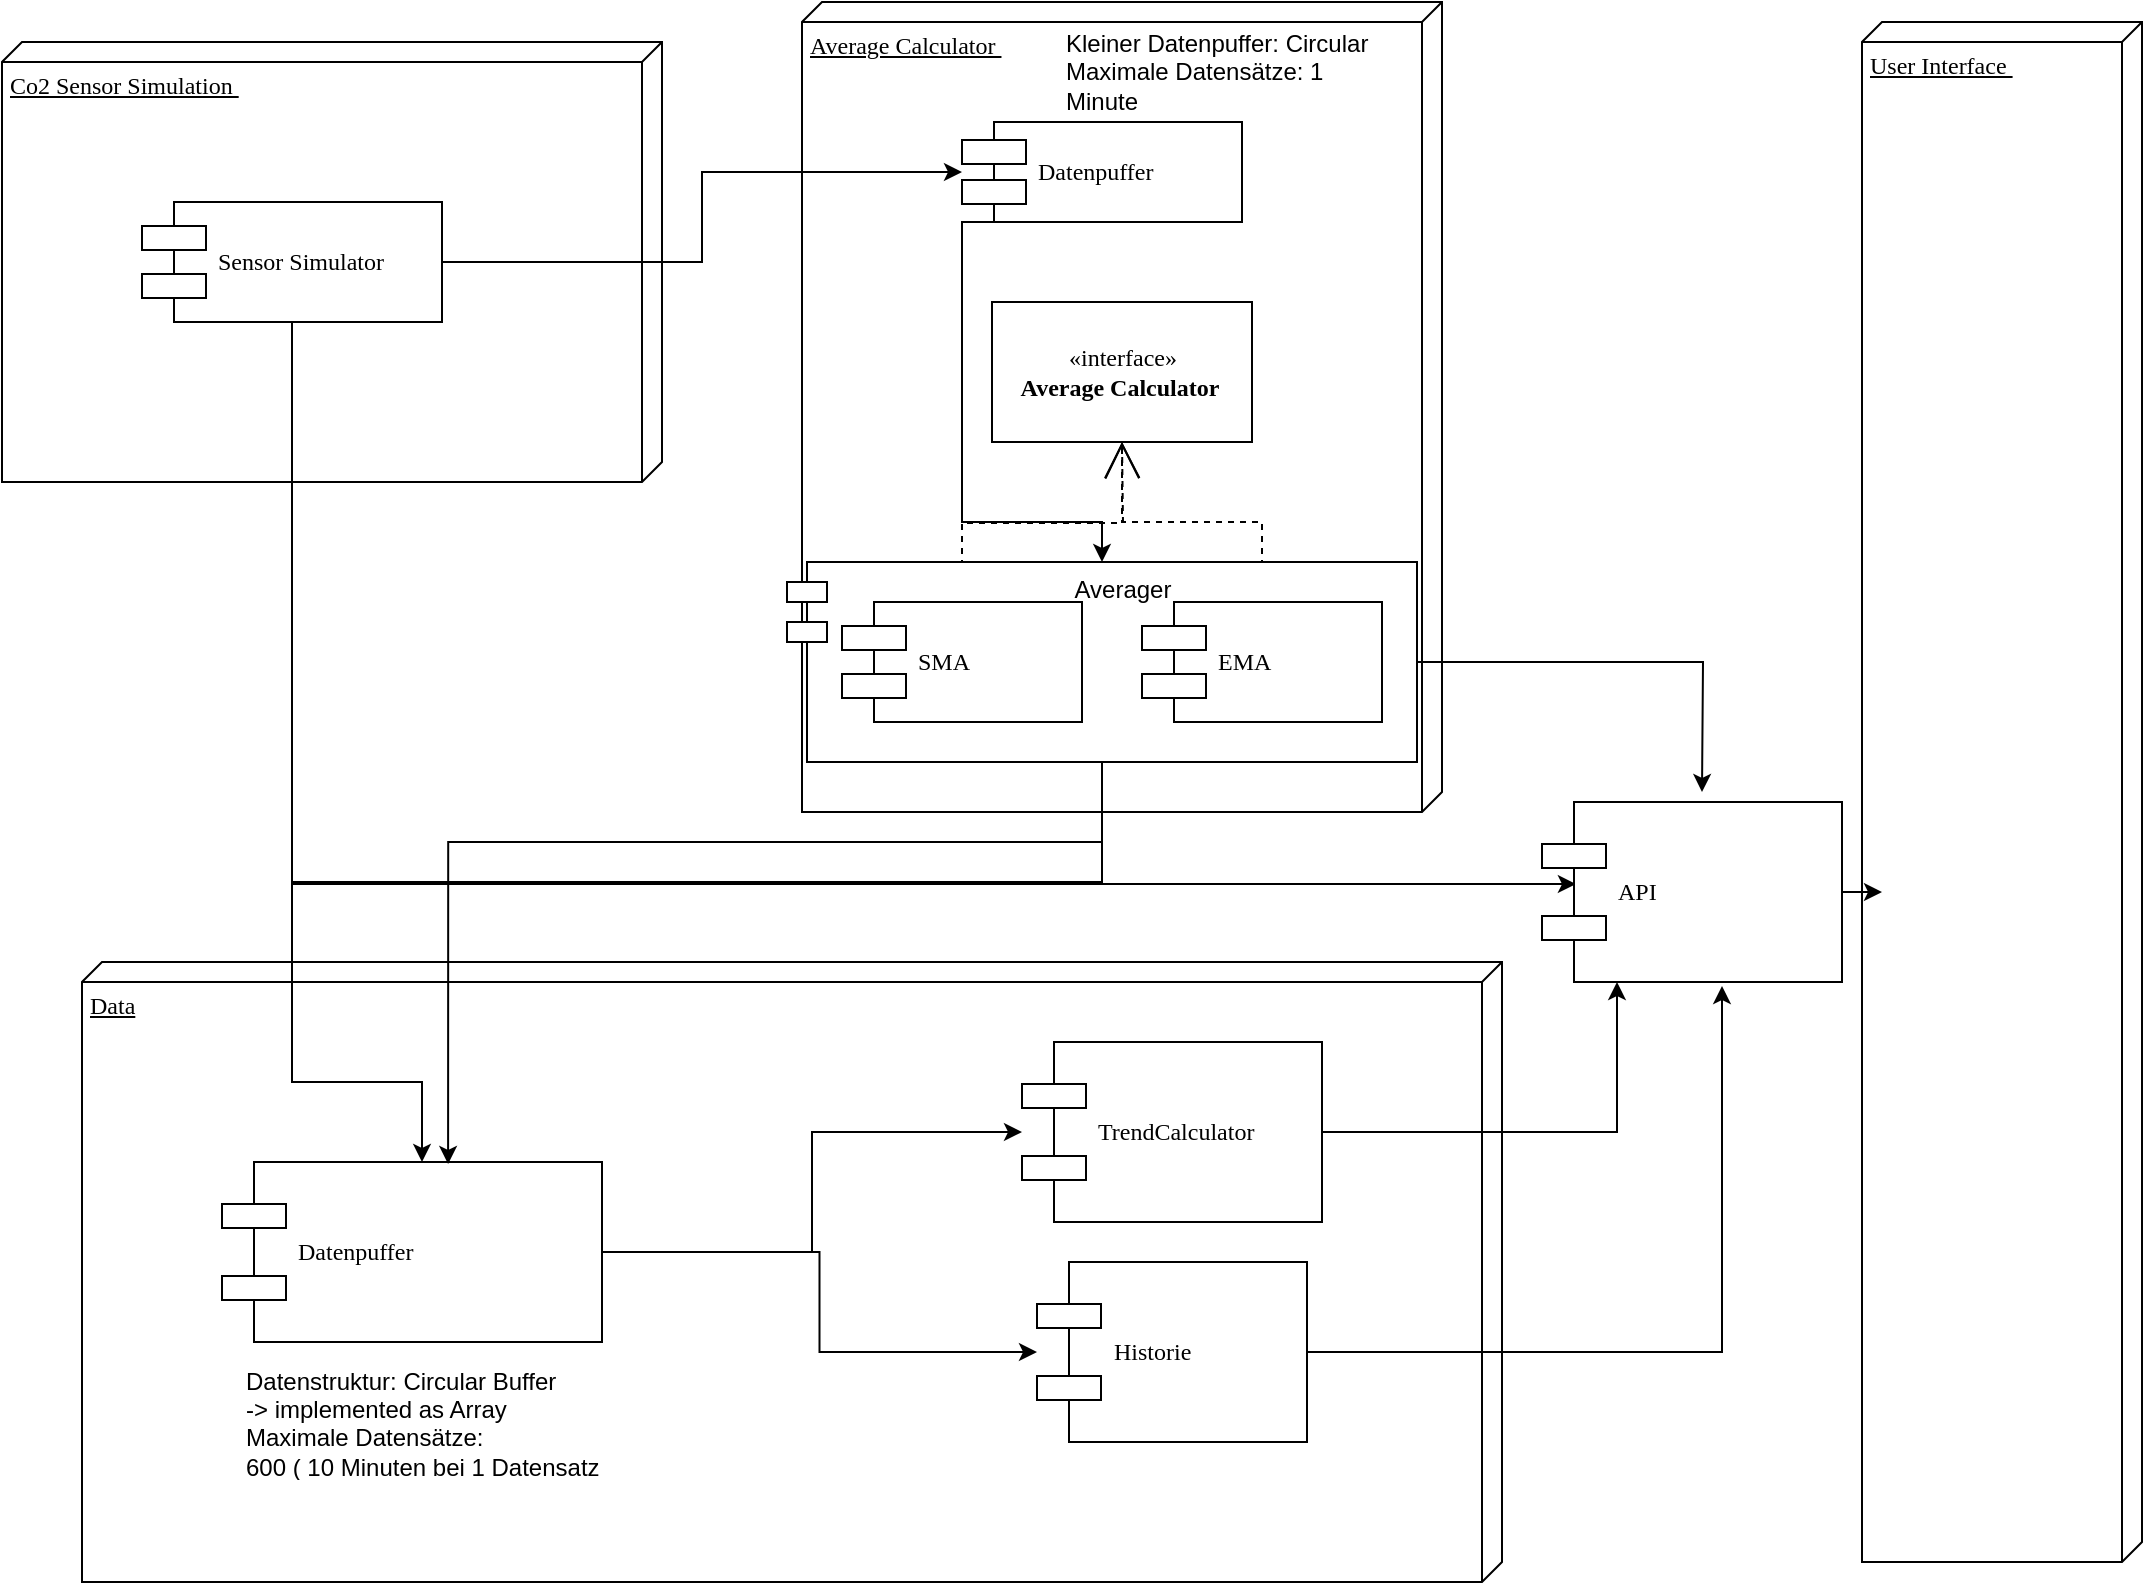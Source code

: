 <mxfile version="24.7.5">
  <diagram name="Page-1" id="5f0bae14-7c28-e335-631c-24af17079c00">
    <mxGraphModel dx="1306" dy="832" grid="1" gridSize="10" guides="1" tooltips="1" connect="1" arrows="1" fold="1" page="1" pageScale="1" pageWidth="1100" pageHeight="850" background="none" math="0" shadow="0">
      <root>
        <mxCell id="0" />
        <mxCell id="1" parent="0" />
        <mxCell id="39150e848f15840c-1" value="Co2 Sensor Simulation&amp;nbsp;" style="verticalAlign=top;align=left;spacingTop=8;spacingLeft=2;spacingRight=12;shape=cube;size=10;direction=south;fontStyle=4;html=1;rounded=0;shadow=0;comic=0;labelBackgroundColor=none;strokeWidth=1;fontFamily=Verdana;fontSize=12" parent="1" vertex="1">
          <mxGeometry x="20" y="40" width="330" height="220" as="geometry" />
        </mxCell>
        <mxCell id="39150e848f15840c-2" value="Average Calculator&amp;nbsp;" style="verticalAlign=top;align=left;spacingTop=8;spacingLeft=2;spacingRight=12;shape=cube;size=10;direction=south;fontStyle=4;html=1;rounded=0;shadow=0;comic=0;labelBackgroundColor=none;strokeWidth=1;fontFamily=Verdana;fontSize=12" parent="1" vertex="1">
          <mxGeometry x="420" y="20" width="320" height="405" as="geometry" />
        </mxCell>
        <mxCell id="39150e848f15840c-3" value="Data" style="verticalAlign=top;align=left;spacingTop=8;spacingLeft=2;spacingRight=12;shape=cube;size=10;direction=south;fontStyle=4;html=1;rounded=0;shadow=0;comic=0;labelBackgroundColor=none;strokeWidth=1;fontFamily=Verdana;fontSize=12" parent="1" vertex="1">
          <mxGeometry x="60" y="500" width="710" height="310" as="geometry" />
        </mxCell>
        <mxCell id="xgpbtPdXY1VR1epWBYFN-4" style="edgeStyle=orthogonalEdgeStyle;rounded=0;orthogonalLoop=1;jettySize=auto;html=1;" parent="1" source="39150e848f15840c-5" target="xgpbtPdXY1VR1epWBYFN-3" edge="1">
          <mxGeometry relative="1" as="geometry" />
        </mxCell>
        <mxCell id="xgpbtPdXY1VR1epWBYFN-9" style="edgeStyle=orthogonalEdgeStyle;rounded=0;orthogonalLoop=1;jettySize=auto;html=1;entryX=0.113;entryY=0.456;entryDx=0;entryDy=0;entryPerimeter=0;" parent="1" source="yPsKBsLQMUbUTYyl0QJ--6" target="S6We1W1pHtm4QpCIwCRR-1" edge="1">
          <mxGeometry relative="1" as="geometry">
            <Array as="points">
              <mxPoint x="570" y="460" />
              <mxPoint x="165" y="460" />
              <mxPoint x="165" y="461" />
            </Array>
          </mxGeometry>
        </mxCell>
        <mxCell id="39150e848f15840c-5" value="Sensor Simulator" style="shape=component;align=left;spacingLeft=36;rounded=0;shadow=0;comic=0;labelBackgroundColor=none;strokeWidth=1;fontFamily=Verdana;fontSize=12;html=1;" parent="1" vertex="1">
          <mxGeometry x="90" y="120" width="150" height="60" as="geometry" />
        </mxCell>
        <mxCell id="39150e848f15840c-8" value="«interface»&lt;br&gt;&lt;b&gt;Average Calculator&amp;nbsp;&lt;/b&gt;" style="html=1;rounded=0;shadow=0;comic=0;labelBackgroundColor=none;strokeWidth=1;fontFamily=Verdana;fontSize=12;align=center;" parent="1" vertex="1">
          <mxGeometry x="515" y="170" width="130" height="70" as="geometry" />
        </mxCell>
        <mxCell id="39150e848f15840c-16" style="edgeStyle=orthogonalEdgeStyle;rounded=0;html=1;dashed=1;labelBackgroundColor=none;startArrow=none;startFill=0;startSize=8;endArrow=open;endFill=0;endSize=16;fontFamily=Verdana;fontSize=12;" parent="1" source="39150e848f15840c-7" target="39150e848f15840c-8" edge="1">
          <mxGeometry relative="1" as="geometry" />
        </mxCell>
        <mxCell id="eX59-adZzxfQ1hKOJ8mb-1" value="User Interface&amp;nbsp;" style="verticalAlign=top;align=left;spacingTop=8;spacingLeft=2;spacingRight=12;shape=cube;size=10;direction=south;fontStyle=4;html=1;rounded=0;shadow=0;comic=0;labelBackgroundColor=none;strokeWidth=1;fontFamily=Verdana;fontSize=12" parent="1" vertex="1">
          <mxGeometry x="950" y="30" width="140" height="770" as="geometry" />
        </mxCell>
        <mxCell id="eX59-adZzxfQ1hKOJ8mb-7" style="edgeStyle=orthogonalEdgeStyle;rounded=0;html=1;dashed=1;labelBackgroundColor=none;startArrow=none;startFill=0;startSize=8;endArrow=open;endFill=0;endSize=16;fontFamily=Verdana;fontSize=12;exitX=0.5;exitY=0;exitDx=0;exitDy=0;" parent="1" source="eX59-adZzxfQ1hKOJ8mb-2" edge="1">
          <mxGeometry relative="1" as="geometry">
            <mxPoint x="640" y="274.5" as="sourcePoint" />
            <mxPoint x="580" y="240" as="targetPoint" />
          </mxGeometry>
        </mxCell>
        <mxCell id="eX59-adZzxfQ1hKOJ8mb-8" value="Historie&amp;nbsp;" style="shape=component;align=left;spacingLeft=36;rounded=0;shadow=0;comic=0;labelBackgroundColor=none;strokeWidth=1;fontFamily=Verdana;fontSize=12;html=1;" parent="1" vertex="1">
          <mxGeometry x="537.5" y="650" width="135" height="90" as="geometry" />
        </mxCell>
        <mxCell id="eX59-adZzxfQ1hKOJ8mb-9" value="TrendCalculator" style="shape=component;align=left;spacingLeft=36;rounded=0;shadow=0;comic=0;labelBackgroundColor=none;strokeWidth=1;fontFamily=Verdana;fontSize=12;html=1;" parent="1" vertex="1">
          <mxGeometry x="530" y="540" width="150" height="90" as="geometry" />
        </mxCell>
        <mxCell id="yPsKBsLQMUbUTYyl0QJ--10" style="edgeStyle=orthogonalEdgeStyle;rounded=0;orthogonalLoop=1;jettySize=auto;html=1;entryX=0.5;entryY=0;entryDx=0;entryDy=0;exitX=0.5;exitY=1;exitDx=0;exitDy=0;" parent="1" source="xgpbtPdXY1VR1epWBYFN-3" target="yPsKBsLQMUbUTYyl0QJ--6" edge="1">
          <mxGeometry relative="1" as="geometry">
            <Array as="points">
              <mxPoint x="500" y="130" />
              <mxPoint x="500" y="280" />
              <mxPoint x="570" y="280" />
            </Array>
          </mxGeometry>
        </mxCell>
        <mxCell id="xgpbtPdXY1VR1epWBYFN-3" value="Datenpuffer" style="shape=component;align=left;spacingLeft=36;rounded=0;shadow=0;comic=0;labelBackgroundColor=none;strokeWidth=1;fontFamily=Verdana;fontSize=12;html=1;" parent="1" vertex="1">
          <mxGeometry x="500" y="80" width="140" height="50" as="geometry" />
        </mxCell>
        <mxCell id="xgpbtPdXY1VR1epWBYFN-14" style="edgeStyle=orthogonalEdgeStyle;rounded=0;orthogonalLoop=1;jettySize=auto;html=1;" parent="1" source="xgpbtPdXY1VR1epWBYFN-7" target="eX59-adZzxfQ1hKOJ8mb-9" edge="1">
          <mxGeometry relative="1" as="geometry" />
        </mxCell>
        <mxCell id="xgpbtPdXY1VR1epWBYFN-15" style="edgeStyle=orthogonalEdgeStyle;rounded=0;orthogonalLoop=1;jettySize=auto;html=1;" parent="1" source="xgpbtPdXY1VR1epWBYFN-7" target="eX59-adZzxfQ1hKOJ8mb-8" edge="1">
          <mxGeometry relative="1" as="geometry" />
        </mxCell>
        <mxCell id="xgpbtPdXY1VR1epWBYFN-7" value="Datenpuffer" style="shape=component;align=left;spacingLeft=36;rounded=0;shadow=0;comic=0;labelBackgroundColor=none;strokeWidth=1;fontFamily=Verdana;fontSize=12;html=1;" parent="1" vertex="1">
          <mxGeometry x="130" y="600" width="190" height="90" as="geometry" />
        </mxCell>
        <mxCell id="xgpbtPdXY1VR1epWBYFN-8" style="edgeStyle=orthogonalEdgeStyle;rounded=0;orthogonalLoop=1;jettySize=auto;html=1;" parent="1" source="39150e848f15840c-5" edge="1">
          <mxGeometry relative="1" as="geometry">
            <Array as="points">
              <mxPoint x="165" y="560" />
              <mxPoint x="230" y="560" />
            </Array>
            <mxPoint x="230" y="600" as="targetPoint" />
          </mxGeometry>
        </mxCell>
        <mxCell id="xgpbtPdXY1VR1epWBYFN-12" style="edgeStyle=orthogonalEdgeStyle;rounded=0;orthogonalLoop=1;jettySize=auto;html=1;entryX=0.25;entryY=1;entryDx=0;entryDy=0;" parent="1" source="eX59-adZzxfQ1hKOJ8mb-9" target="S6We1W1pHtm4QpCIwCRR-1" edge="1">
          <mxGeometry relative="1" as="geometry" />
        </mxCell>
        <mxCell id="xgpbtPdXY1VR1epWBYFN-13" style="edgeStyle=orthogonalEdgeStyle;rounded=0;orthogonalLoop=1;jettySize=auto;html=1;" parent="1" source="eX59-adZzxfQ1hKOJ8mb-8" edge="1">
          <mxGeometry relative="1" as="geometry">
            <Array as="points">
              <mxPoint x="880" y="695" />
            </Array>
            <mxPoint x="880" y="512" as="targetPoint" />
          </mxGeometry>
        </mxCell>
        <mxCell id="yPsKBsLQMUbUTYyl0QJ--2" value="Datenstruktur: Circular Buffer &#xa;-&gt; implemented as Array&#xa;Maximale Datensätze: &#xa;600 ( 10 Minuten bei 1 Datensatz pro Sekunde) &#xa;&#xa;" style="text;overflow=hidden;rounded=0;align=left;verticalAlign=middle;horizontal=1;spacing=2;whiteSpace=wrap;" parent="1" vertex="1">
          <mxGeometry x="140" y="700" width="180" height="60" as="geometry" />
        </mxCell>
        <mxCell id="yPsKBsLQMUbUTYyl0QJ--4" value="Kleiner Datenpuffer: Circular &#xa;Maximale Datensätze: 1 Minute " style="text;overflow=hidden;rounded=0;align=left;verticalAlign=middle;horizontal=1;spacing=2;whiteSpace=wrap;" parent="1" vertex="1">
          <mxGeometry x="550" y="30" width="170" height="50" as="geometry" />
        </mxCell>
        <mxCell id="yPsKBsLQMUbUTYyl0QJ--8" style="edgeStyle=orthogonalEdgeStyle;rounded=0;orthogonalLoop=1;jettySize=auto;html=1;" parent="1" source="yPsKBsLQMUbUTYyl0QJ--6" edge="1">
          <mxGeometry relative="1" as="geometry">
            <mxPoint x="870" y="415" as="targetPoint" />
          </mxGeometry>
        </mxCell>
        <mxCell id="yPsKBsLQMUbUTYyl0QJ--6" value="Averager" style="shape=module;align=left;spacingLeft=20;align=center;verticalAlign=top;whiteSpace=wrap;html=1;" parent="1" vertex="1">
          <mxGeometry x="412.5" y="300" width="315" height="100" as="geometry" />
        </mxCell>
        <mxCell id="39150e848f15840c-7" value="EMA" style="shape=component;align=left;spacingLeft=36;rounded=0;shadow=0;comic=0;labelBackgroundColor=none;strokeWidth=1;fontFamily=Verdana;fontSize=12;html=1;" parent="1" vertex="1">
          <mxGeometry x="590" y="320" width="120" height="60" as="geometry" />
        </mxCell>
        <mxCell id="eX59-adZzxfQ1hKOJ8mb-2" value="SMA&amp;nbsp;" style="shape=component;align=left;spacingLeft=36;rounded=0;shadow=0;comic=0;labelBackgroundColor=none;strokeWidth=1;fontFamily=Verdana;fontSize=12;html=1;" parent="1" vertex="1">
          <mxGeometry x="440" y="320" width="120" height="60" as="geometry" />
        </mxCell>
        <mxCell id="yPsKBsLQMUbUTYyl0QJ--9" style="edgeStyle=orthogonalEdgeStyle;rounded=0;orthogonalLoop=1;jettySize=auto;html=1;entryX=0.595;entryY=0.011;entryDx=0;entryDy=0;entryPerimeter=0;exitX=0.5;exitY=1;exitDx=0;exitDy=0;" parent="1" source="yPsKBsLQMUbUTYyl0QJ--6" target="xgpbtPdXY1VR1epWBYFN-7" edge="1">
          <mxGeometry relative="1" as="geometry">
            <Array as="points">
              <mxPoint x="570" y="440" />
              <mxPoint x="243" y="440" />
            </Array>
          </mxGeometry>
        </mxCell>
        <mxCell id="S6We1W1pHtm4QpCIwCRR-2" style="edgeStyle=orthogonalEdgeStyle;rounded=0;orthogonalLoop=1;jettySize=auto;html=1;" edge="1" parent="1" source="S6We1W1pHtm4QpCIwCRR-1">
          <mxGeometry relative="1" as="geometry">
            <mxPoint x="960" y="465" as="targetPoint" />
          </mxGeometry>
        </mxCell>
        <mxCell id="S6We1W1pHtm4QpCIwCRR-1" value="API" style="shape=component;align=left;spacingLeft=36;rounded=0;shadow=0;comic=0;labelBackgroundColor=none;strokeWidth=1;fontFamily=Verdana;fontSize=12;html=1;" vertex="1" parent="1">
          <mxGeometry x="790" y="420" width="150" height="90" as="geometry" />
        </mxCell>
      </root>
    </mxGraphModel>
  </diagram>
</mxfile>
